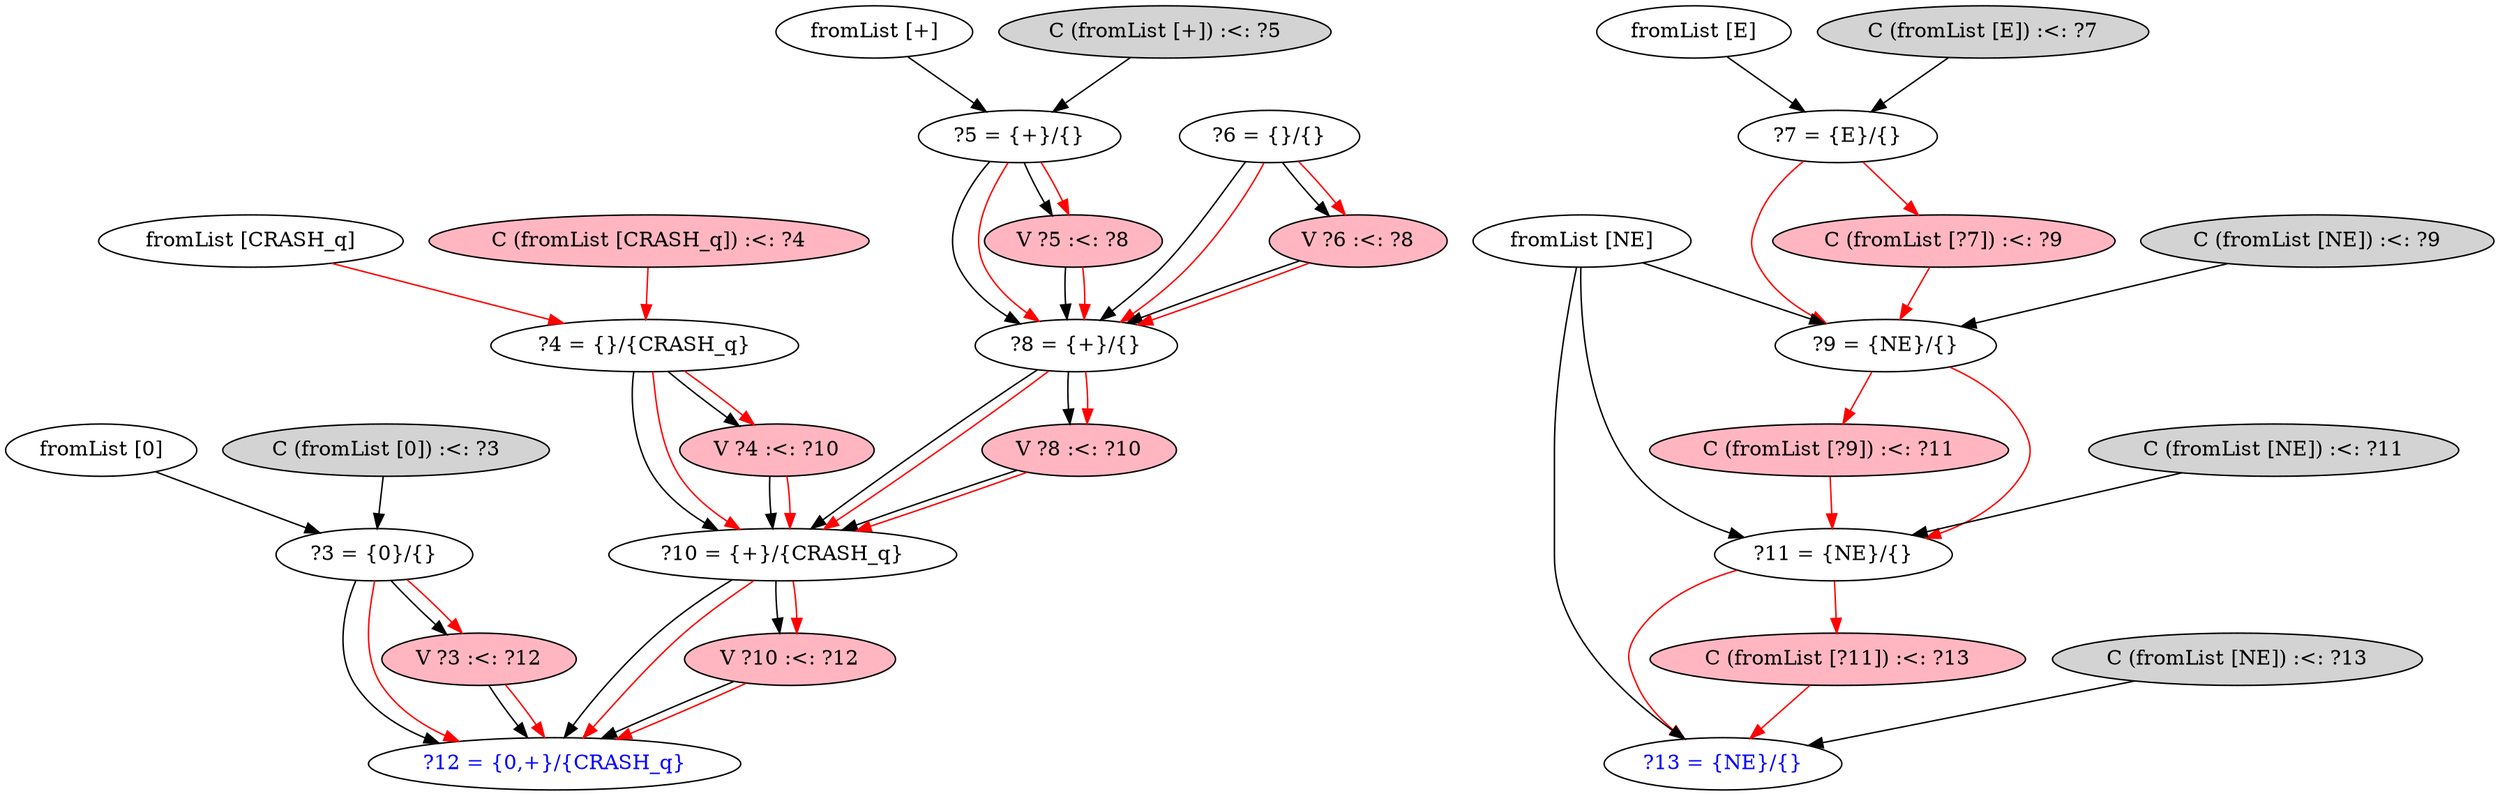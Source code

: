 digraph C {
 "?10 = {+}/{CRASH_q}" [fontcolor=black];
 "?11 = {NE}/{}" [fontcolor=black];
 "?12 = {0,+}/{CRASH_q}" [fontcolor=blue];
 "?13 = {NE}/{}" [fontcolor=blue];
 "?3 = {0}/{}" [fontcolor=black];
 "?4 = {}/{CRASH_q}" [fontcolor=black];
 "?5 = {+}/{}" [fontcolor=black];
 "?6 = {}/{}" [fontcolor=black];
 "?7 = {E}/{}" [fontcolor=black];
 "?8 = {+}/{}" [fontcolor=black];
 "?9 = {NE}/{}" [fontcolor=black];
 "?10 = {+}/{CRASH_q}" -> "?12 = {0,+}/{CRASH_q}";
 "?3 = {0}/{}" -> "?12 = {0,+}/{CRASH_q}";
 "?4 = {}/{CRASH_q}" -> "?10 = {+}/{CRASH_q}";
 "?5 = {+}/{}" -> "?8 = {+}/{}";
 "?6 = {}/{}" -> "?8 = {+}/{}";
 "?8 = {+}/{}" -> "?10 = {+}/{CRASH_q}";
 "fromList [0]" -> "?3 = {0}/{}";
 "fromList [+]" -> "?5 = {+}/{}";
 "fromList [E]" -> "?7 = {E}/{}";
 "fromList [NE]" -> "?11 = {NE}/{}";
 "fromList [NE]" -> "?13 = {NE}/{}";
 "fromList [NE]" -> "?9 = {NE}/{}";
 "?10 = {+}/{CRASH_q}" -> "?12 = {0,+}/{CRASH_q}" [color=red];
 "?3 = {0}/{}" -> "?12 = {0,+}/{CRASH_q}" [color=red];
 "?4 = {}/{CRASH_q}" -> "?10 = {+}/{CRASH_q}" [color=red];
 "?5 = {+}/{}" -> "?8 = {+}/{}" [color=red];
 "?6 = {}/{}" -> "?8 = {+}/{}" [color=red];
 "?8 = {+}/{}" -> "?10 = {+}/{CRASH_q}" [color=red];
 "?11 = {NE}/{}" -> "?13 = {NE}/{}" [color=red];
 "?7 = {E}/{}" -> "?9 = {NE}/{}" [color=red];
 "?9 = {NE}/{}" -> "?11 = {NE}/{}" [color=red];
 "fromList [CRASH_q]" -> "?4 = {}/{CRASH_q}" [color=red];
 "V ?10 :<: ?12" [style=filled];
 "V ?3 :<: ?12" [style=filled];
 "V ?4 :<: ?10" [style=filled];
 "V ?5 :<: ?8" [style=filled];
 "V ?6 :<: ?8" [style=filled];
 "V ?8 :<: ?10" [style=filled];
 "C (fromList [0]) :<: ?3" [style=filled];
 "C (fromList [+]) :<: ?5" [style=filled];
 "C (fromList [E]) :<: ?7" [style=filled];
 "C (fromList [NE]) :<: ?11" [style=filled];
 "C (fromList [NE]) :<: ?13" [style=filled];
 "C (fromList [NE]) :<: ?9" [style=filled];
 "V ?10 :<: ?12" [style=filled,fillcolor=lightpink];
 "V ?3 :<: ?12" [style=filled,fillcolor=lightpink];
 "V ?4 :<: ?10" [style=filled,fillcolor=lightpink];
 "V ?5 :<: ?8" [style=filled,fillcolor=lightpink];
 "V ?6 :<: ?8" [style=filled,fillcolor=lightpink];
 "V ?8 :<: ?10" [style=filled,fillcolor=lightpink];
 "C (fromList [?11]) :<: ?13" [style=filled,fillcolor=lightpink];
 "C (fromList [?7]) :<: ?9" [style=filled,fillcolor=lightpink];
 "C (fromList [?9]) :<: ?11" [style=filled,fillcolor=lightpink];
 "C (fromList [CRASH_q]) :<: ?4" [style=filled,fillcolor=lightpink];
 "?10 = {+}/{CRASH_q}" -> "V ?10 :<: ?12";
 "?3 = {0}/{}" -> "V ?3 :<: ?12";
 "?4 = {}/{CRASH_q}" -> "V ?4 :<: ?10";
 "?5 = {+}/{}" -> "V ?5 :<: ?8";
 "?6 = {}/{}" -> "V ?6 :<: ?8";
 "?8 = {+}/{}" -> "V ?8 :<: ?10";
 "?10 = {+}/{CRASH_q}" -> "V ?10 :<: ?12"[color=red];
 "?3 = {0}/{}" -> "V ?3 :<: ?12"[color=red];
 "?4 = {}/{CRASH_q}" -> "V ?4 :<: ?10"[color=red];
 "?5 = {+}/{}" -> "V ?5 :<: ?8"[color=red];
 "?6 = {}/{}" -> "V ?6 :<: ?8"[color=red];
 "?8 = {+}/{}" -> "V ?8 :<: ?10"[color=red];
 "?11 = {NE}/{}" -> "C (fromList [?11]) :<: ?13"[color=red];
 "?7 = {E}/{}" -> "C (fromList [?7]) :<: ?9"[color=red];
 "?9 = {NE}/{}" -> "C (fromList [?9]) :<: ?11"[color=red];
 "V ?10 :<: ?12" -> "?12 = {0,+}/{CRASH_q}";
 "V ?3 :<: ?12" -> "?12 = {0,+}/{CRASH_q}";
 "V ?4 :<: ?10" -> "?10 = {+}/{CRASH_q}";
 "V ?5 :<: ?8" -> "?8 = {+}/{}";
 "V ?6 :<: ?8" -> "?8 = {+}/{}";
 "V ?8 :<: ?10" -> "?10 = {+}/{CRASH_q}";
 "C (fromList [0]) :<: ?3" -> "?3 = {0}/{}";
 "C (fromList [+]) :<: ?5" -> "?5 = {+}/{}";
 "C (fromList [E]) :<: ?7" -> "?7 = {E}/{}";
 "C (fromList [NE]) :<: ?11" -> "?11 = {NE}/{}";
 "C (fromList [NE]) :<: ?13" -> "?13 = {NE}/{}";
 "C (fromList [NE]) :<: ?9" -> "?9 = {NE}/{}";
 "V ?10 :<: ?12" -> "?12 = {0,+}/{CRASH_q}"[color=red];
 "V ?3 :<: ?12" -> "?12 = {0,+}/{CRASH_q}"[color=red];
 "V ?4 :<: ?10" -> "?10 = {+}/{CRASH_q}"[color=red];
 "V ?5 :<: ?8" -> "?8 = {+}/{}"[color=red];
 "V ?6 :<: ?8" -> "?8 = {+}/{}"[color=red];
 "V ?8 :<: ?10" -> "?10 = {+}/{CRASH_q}"[color=red];
 "C (fromList [?11]) :<: ?13" -> "?13 = {NE}/{}"[color=red];
 "C (fromList [?7]) :<: ?9" -> "?9 = {NE}/{}"[color=red];
 "C (fromList [?9]) :<: ?11" -> "?11 = {NE}/{}"[color=red];
 "C (fromList [CRASH_q]) :<: ?4" -> "?4 = {}/{CRASH_q}"[color=red];
}